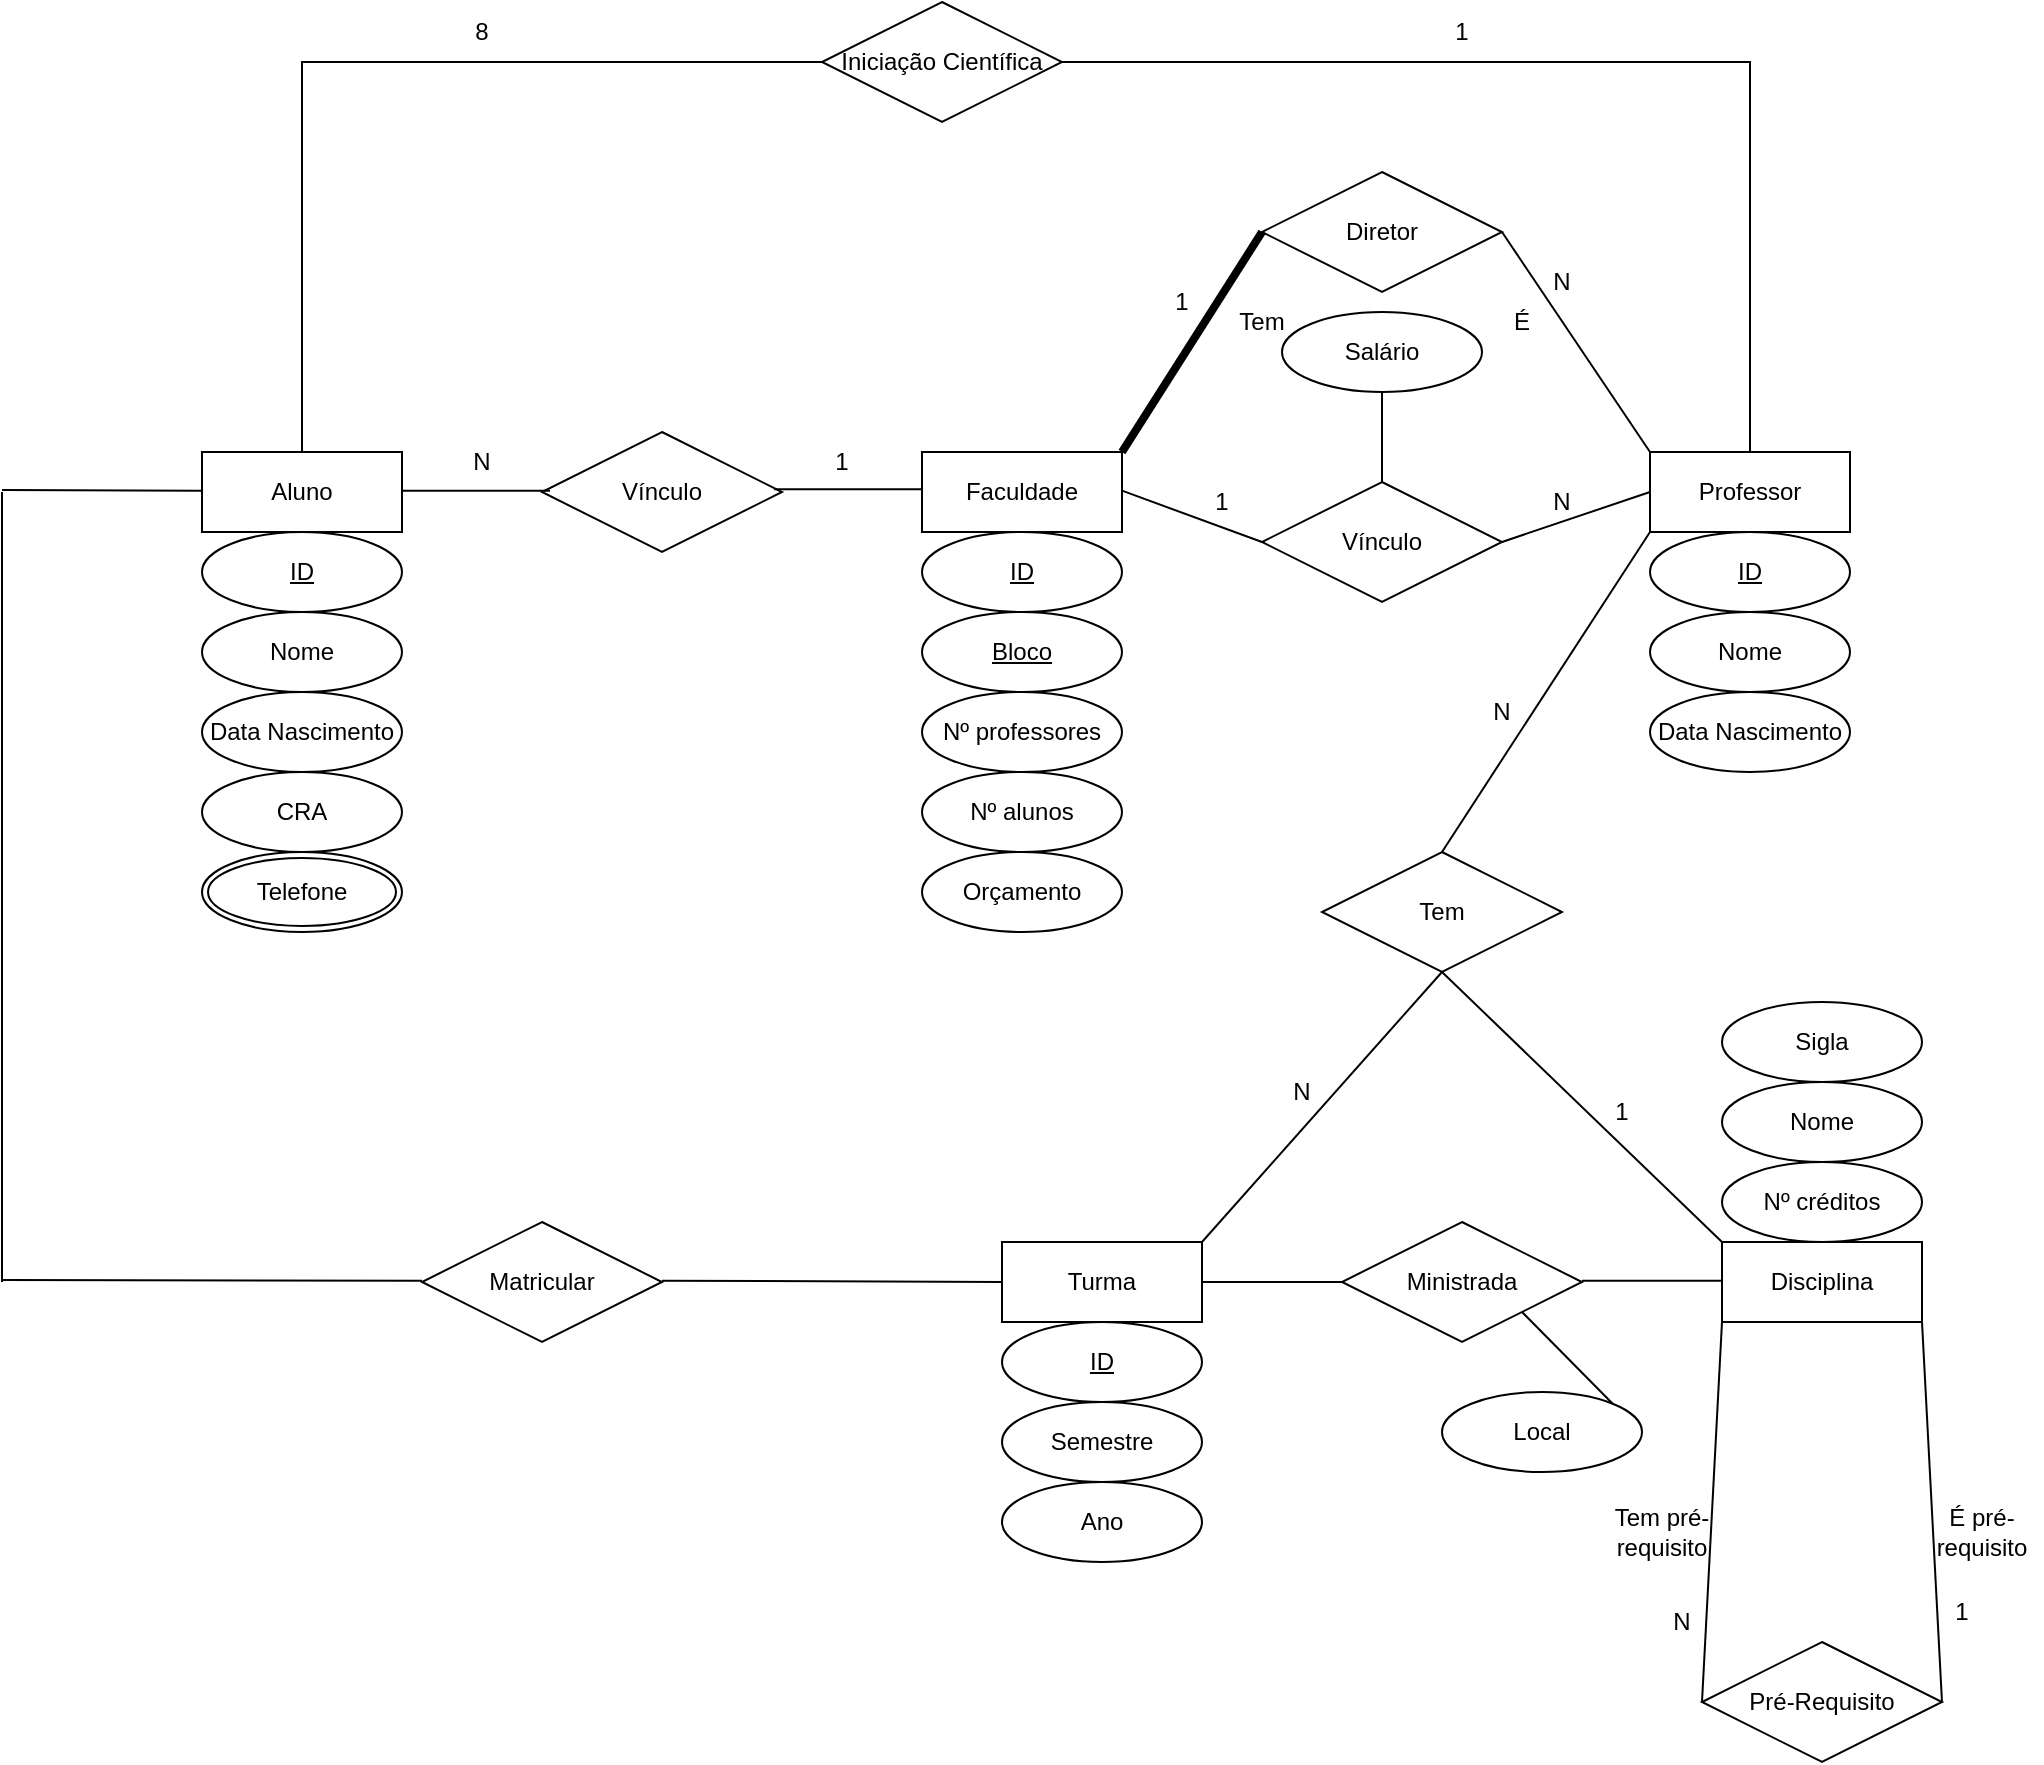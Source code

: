 <mxfile version="18.0.3" type="github">
  <diagram id="lJPxco9_FSO8eHjw9-y5" name="Page-1">
    <mxGraphModel dx="1808" dy="1901" grid="1" gridSize="10" guides="1" tooltips="1" connect="1" arrows="1" fold="1" page="1" pageScale="1" pageWidth="827" pageHeight="1169" math="0" shadow="0">
      <root>
        <mxCell id="0" />
        <mxCell id="1" parent="0" />
        <mxCell id="_Gxdi6DB40ClKm4aPdWx-1" value="Faculdade" style="whiteSpace=wrap;html=1;align=center;" vertex="1" parent="1">
          <mxGeometry x="550" y="175" width="100" height="40" as="geometry" />
        </mxCell>
        <mxCell id="_Gxdi6DB40ClKm4aPdWx-2" value="ID" style="ellipse;whiteSpace=wrap;html=1;align=center;fontStyle=4;" vertex="1" parent="1">
          <mxGeometry x="550" y="215" width="100" height="40" as="geometry" />
        </mxCell>
        <mxCell id="_Gxdi6DB40ClKm4aPdWx-3" value="Bloco" style="ellipse;whiteSpace=wrap;html=1;align=center;fontStyle=4;" vertex="1" parent="1">
          <mxGeometry x="550" y="255" width="100" height="40" as="geometry" />
        </mxCell>
        <mxCell id="_Gxdi6DB40ClKm4aPdWx-4" value="Nº professores" style="ellipse;whiteSpace=wrap;html=1;align=center;" vertex="1" parent="1">
          <mxGeometry x="550" y="295" width="100" height="40" as="geometry" />
        </mxCell>
        <mxCell id="_Gxdi6DB40ClKm4aPdWx-5" value="Nº alunos" style="ellipse;whiteSpace=wrap;html=1;align=center;" vertex="1" parent="1">
          <mxGeometry x="550" y="335" width="100" height="40" as="geometry" />
        </mxCell>
        <mxCell id="_Gxdi6DB40ClKm4aPdWx-6" value="Orçamento" style="ellipse;whiteSpace=wrap;html=1;align=center;" vertex="1" parent="1">
          <mxGeometry x="550" y="375" width="100" height="40" as="geometry" />
        </mxCell>
        <mxCell id="_Gxdi6DB40ClKm4aPdWx-7" value="Disciplina" style="whiteSpace=wrap;html=1;align=center;" vertex="1" parent="1">
          <mxGeometry x="950" y="570" width="100" height="40" as="geometry" />
        </mxCell>
        <mxCell id="_Gxdi6DB40ClKm4aPdWx-8" value="Sigla" style="ellipse;whiteSpace=wrap;html=1;align=center;" vertex="1" parent="1">
          <mxGeometry x="950" y="450" width="100" height="40" as="geometry" />
        </mxCell>
        <mxCell id="_Gxdi6DB40ClKm4aPdWx-9" value="Nome&lt;span style=&quot;color: rgba(0, 0, 0, 0); font-family: monospace; font-size: 0px; text-align: start;&quot;&gt;%3CmxGraphModel%3E%3Croot%3E%3CmxCell%20id%3D%220%22%2F%3E%3CmxCell%20id%3D%221%22%20parent%3D%220%22%2F%3E%3CmxCell%20id%3D%222%22%20value%3D%22Sigla%22%20style%3D%22ellipse%3BwhiteSpace%3Dwrap%3Bhtml%3D1%3Balign%3Dcenter%3B%22%20vertex%3D%221%22%20parent%3D%221%22%3E%3CmxGeometry%20x%3D%22320%22%20y%3D%2290%22%20width%3D%22100%22%20height%3D%2240%22%20as%3D%22geometry%22%2F%3E%3C%2FmxCell%3E%3C%2Froot%3E%3C%2FmxGraphModel%3E&lt;/span&gt;&lt;span style=&quot;color: rgba(0, 0, 0, 0); font-family: monospace; font-size: 0px; text-align: start;&quot;&gt;%3CmxGraphModel%3E%3Croot%3E%3CmxCell%20id%3D%220%22%2F%3E%3CmxCell%20id%3D%221%22%20parent%3D%220%22%2F%3E%3CmxCell%20id%3D%222%22%20value%3D%22Sigla%22%20style%3D%22ellipse%3BwhiteSpace%3Dwrap%3Bhtml%3D1%3Balign%3Dcenter%3B%22%20vertex%3D%221%22%20parent%3D%221%22%3E%3CmxGeometry%20x%3D%22320%22%20y%3D%2290%22%20width%3D%22100%22%20height%3D%2240%22%20as%3D%22geometry%22%2F%3E%3C%2FmxCell%3E%3C%2Froot%3E%3C%2FmxGraphModel%3E&lt;/span&gt;" style="ellipse;whiteSpace=wrap;html=1;align=center;" vertex="1" parent="1">
          <mxGeometry x="950" y="490" width="100" height="40" as="geometry" />
        </mxCell>
        <mxCell id="_Gxdi6DB40ClKm4aPdWx-10" value="Nº créditos" style="ellipse;whiteSpace=wrap;html=1;align=center;" vertex="1" parent="1">
          <mxGeometry x="950" y="530" width="100" height="40" as="geometry" />
        </mxCell>
        <mxCell id="_Gxdi6DB40ClKm4aPdWx-11" value="Pré-Requisito" style="shape=rhombus;perimeter=rhombusPerimeter;whiteSpace=wrap;html=1;align=center;" vertex="1" parent="1">
          <mxGeometry x="940" y="770" width="120" height="60" as="geometry" />
        </mxCell>
        <mxCell id="_Gxdi6DB40ClKm4aPdWx-12" value="" style="endArrow=none;html=1;rounded=0;exitX=0;exitY=1;exitDx=0;exitDy=0;entryX=0;entryY=0.5;entryDx=0;entryDy=0;" edge="1" parent="1" source="_Gxdi6DB40ClKm4aPdWx-7" target="_Gxdi6DB40ClKm4aPdWx-11">
          <mxGeometry relative="1" as="geometry">
            <mxPoint x="1000" y="720" as="sourcePoint" />
            <mxPoint x="1160" y="720" as="targetPoint" />
          </mxGeometry>
        </mxCell>
        <mxCell id="_Gxdi6DB40ClKm4aPdWx-13" value="" style="endArrow=none;html=1;rounded=0;exitX=1;exitY=1;exitDx=0;exitDy=0;entryX=1;entryY=0.5;entryDx=0;entryDy=0;" edge="1" parent="1" source="_Gxdi6DB40ClKm4aPdWx-7" target="_Gxdi6DB40ClKm4aPdWx-11">
          <mxGeometry relative="1" as="geometry">
            <mxPoint x="960" y="620" as="sourcePoint" />
            <mxPoint x="950" y="760" as="targetPoint" />
          </mxGeometry>
        </mxCell>
        <mxCell id="_Gxdi6DB40ClKm4aPdWx-14" value="Tem pré-requisito" style="text;html=1;strokeColor=none;fillColor=none;align=center;verticalAlign=middle;whiteSpace=wrap;rounded=0;" vertex="1" parent="1">
          <mxGeometry x="890" y="700" width="60" height="30" as="geometry" />
        </mxCell>
        <mxCell id="_Gxdi6DB40ClKm4aPdWx-15" value="N" style="text;html=1;strokeColor=none;fillColor=none;align=center;verticalAlign=middle;whiteSpace=wrap;rounded=0;" vertex="1" parent="1">
          <mxGeometry x="900" y="745" width="60" height="30" as="geometry" />
        </mxCell>
        <mxCell id="_Gxdi6DB40ClKm4aPdWx-16" value="É pré-requisito" style="text;html=1;strokeColor=none;fillColor=none;align=center;verticalAlign=middle;whiteSpace=wrap;rounded=0;" vertex="1" parent="1">
          <mxGeometry x="1050" y="700" width="60" height="30" as="geometry" />
        </mxCell>
        <mxCell id="_Gxdi6DB40ClKm4aPdWx-17" value="1" style="text;html=1;strokeColor=none;fillColor=none;align=center;verticalAlign=middle;whiteSpace=wrap;rounded=0;" vertex="1" parent="1">
          <mxGeometry x="1040" y="740" width="60" height="30" as="geometry" />
        </mxCell>
        <mxCell id="_Gxdi6DB40ClKm4aPdWx-18" value="Professor" style="whiteSpace=wrap;html=1;align=center;" vertex="1" parent="1">
          <mxGeometry x="914" y="175" width="100" height="40" as="geometry" />
        </mxCell>
        <mxCell id="_Gxdi6DB40ClKm4aPdWx-19" value="ID" style="ellipse;whiteSpace=wrap;html=1;align=center;fontStyle=4;" vertex="1" parent="1">
          <mxGeometry x="914" y="215" width="100" height="40" as="geometry" />
        </mxCell>
        <mxCell id="_Gxdi6DB40ClKm4aPdWx-20" value="Nome" style="ellipse;whiteSpace=wrap;html=1;align=center;" vertex="1" parent="1">
          <mxGeometry x="914" y="255" width="100" height="40" as="geometry" />
        </mxCell>
        <mxCell id="_Gxdi6DB40ClKm4aPdWx-21" value="Data Nascimento" style="ellipse;whiteSpace=wrap;html=1;align=center;" vertex="1" parent="1">
          <mxGeometry x="914" y="295" width="100" height="40" as="geometry" />
        </mxCell>
        <mxCell id="_Gxdi6DB40ClKm4aPdWx-22" value="Salário" style="ellipse;whiteSpace=wrap;html=1;align=center;" vertex="1" parent="1">
          <mxGeometry x="730" y="105" width="100" height="40" as="geometry" />
        </mxCell>
        <mxCell id="_Gxdi6DB40ClKm4aPdWx-97" style="edgeStyle=orthogonalEdgeStyle;rounded=0;orthogonalLoop=1;jettySize=auto;html=1;exitX=0.5;exitY=0;exitDx=0;exitDy=0;entryX=0;entryY=0.5;entryDx=0;entryDy=0;endArrow=none;endFill=0;strokeWidth=1;" edge="1" parent="1" source="_Gxdi6DB40ClKm4aPdWx-23" target="_Gxdi6DB40ClKm4aPdWx-96">
          <mxGeometry relative="1" as="geometry" />
        </mxCell>
        <mxCell id="_Gxdi6DB40ClKm4aPdWx-23" value="Aluno" style="whiteSpace=wrap;html=1;align=center;" vertex="1" parent="1">
          <mxGeometry x="190" y="175" width="100" height="40" as="geometry" />
        </mxCell>
        <mxCell id="_Gxdi6DB40ClKm4aPdWx-24" value="Nome" style="ellipse;whiteSpace=wrap;html=1;align=center;" vertex="1" parent="1">
          <mxGeometry x="190" y="255" width="100" height="40" as="geometry" />
        </mxCell>
        <mxCell id="_Gxdi6DB40ClKm4aPdWx-25" value="Data Nascimento" style="ellipse;whiteSpace=wrap;html=1;align=center;" vertex="1" parent="1">
          <mxGeometry x="190" y="295" width="100" height="40" as="geometry" />
        </mxCell>
        <mxCell id="_Gxdi6DB40ClKm4aPdWx-26" value="CRA" style="ellipse;whiteSpace=wrap;html=1;align=center;" vertex="1" parent="1">
          <mxGeometry x="190" y="335" width="100" height="40" as="geometry" />
        </mxCell>
        <mxCell id="_Gxdi6DB40ClKm4aPdWx-27" value="ID" style="ellipse;whiteSpace=wrap;html=1;align=center;fontStyle=4;" vertex="1" parent="1">
          <mxGeometry x="190" y="215" width="100" height="40" as="geometry" />
        </mxCell>
        <mxCell id="_Gxdi6DB40ClKm4aPdWx-28" value="Telefone" style="ellipse;shape=doubleEllipse;margin=3;whiteSpace=wrap;html=1;align=center;" vertex="1" parent="1">
          <mxGeometry x="190" y="375" width="100" height="40" as="geometry" />
        </mxCell>
        <mxCell id="_Gxdi6DB40ClKm4aPdWx-29" value="Diretor" style="shape=rhombus;perimeter=rhombusPerimeter;whiteSpace=wrap;html=1;align=center;" vertex="1" parent="1">
          <mxGeometry x="720" y="35" width="120" height="60" as="geometry" />
        </mxCell>
        <mxCell id="_Gxdi6DB40ClKm4aPdWx-30" value="" style="endArrow=none;html=1;rounded=0;exitX=0;exitY=0.5;exitDx=0;exitDy=0;entryX=1;entryY=0;entryDx=0;entryDy=0;strokeWidth=4;" edge="1" parent="1" source="_Gxdi6DB40ClKm4aPdWx-29" target="_Gxdi6DB40ClKm4aPdWx-1">
          <mxGeometry relative="1" as="geometry">
            <mxPoint x="830" y="255" as="sourcePoint" />
            <mxPoint x="820" y="395" as="targetPoint" />
          </mxGeometry>
        </mxCell>
        <mxCell id="_Gxdi6DB40ClKm4aPdWx-31" value="" style="endArrow=none;html=1;rounded=0;exitX=1;exitY=0.5;exitDx=0;exitDy=0;entryX=0;entryY=0;entryDx=0;entryDy=0;" edge="1" parent="1" source="_Gxdi6DB40ClKm4aPdWx-29" target="_Gxdi6DB40ClKm4aPdWx-18">
          <mxGeometry relative="1" as="geometry">
            <mxPoint x="830" y="115" as="sourcePoint" />
            <mxPoint x="780" y="175" as="targetPoint" />
          </mxGeometry>
        </mxCell>
        <mxCell id="_Gxdi6DB40ClKm4aPdWx-32" value="1" style="text;html=1;strokeColor=none;fillColor=none;align=center;verticalAlign=middle;whiteSpace=wrap;rounded=0;" vertex="1" parent="1">
          <mxGeometry x="650" y="85" width="60" height="30" as="geometry" />
        </mxCell>
        <mxCell id="_Gxdi6DB40ClKm4aPdWx-36" value="N" style="text;html=1;strokeColor=none;fillColor=none;align=center;verticalAlign=middle;whiteSpace=wrap;rounded=0;" vertex="1" parent="1">
          <mxGeometry x="840" y="75" width="60" height="30" as="geometry" />
        </mxCell>
        <mxCell id="_Gxdi6DB40ClKm4aPdWx-38" value="Vínculo" style="shape=rhombus;perimeter=rhombusPerimeter;whiteSpace=wrap;html=1;align=center;" vertex="1" parent="1">
          <mxGeometry x="720" y="190" width="120" height="60" as="geometry" />
        </mxCell>
        <mxCell id="_Gxdi6DB40ClKm4aPdWx-39" value="" style="endArrow=none;html=1;rounded=0;exitX=0;exitY=0.5;exitDx=0;exitDy=0;entryX=1;entryY=0.5;entryDx=0;entryDy=0;" edge="1" parent="1" source="_Gxdi6DB40ClKm4aPdWx-18" target="_Gxdi6DB40ClKm4aPdWx-38">
          <mxGeometry relative="1" as="geometry">
            <mxPoint x="850" y="75" as="sourcePoint" />
            <mxPoint x="924" y="185" as="targetPoint" />
          </mxGeometry>
        </mxCell>
        <mxCell id="_Gxdi6DB40ClKm4aPdWx-40" value="" style="endArrow=none;html=1;rounded=0;exitX=0;exitY=0.5;exitDx=0;exitDy=0;entryX=1;entryY=0.5;entryDx=0;entryDy=0;" edge="1" parent="1" source="_Gxdi6DB40ClKm4aPdWx-38">
          <mxGeometry relative="1" as="geometry">
            <mxPoint x="724" y="194.33" as="sourcePoint" />
            <mxPoint x="650" y="194.33" as="targetPoint" />
          </mxGeometry>
        </mxCell>
        <mxCell id="_Gxdi6DB40ClKm4aPdWx-44" value="1" style="text;html=1;strokeColor=none;fillColor=none;align=center;verticalAlign=middle;whiteSpace=wrap;rounded=0;" vertex="1" parent="1">
          <mxGeometry x="670" y="185" width="60" height="30" as="geometry" />
        </mxCell>
        <mxCell id="_Gxdi6DB40ClKm4aPdWx-45" value="N" style="text;html=1;strokeColor=none;fillColor=none;align=center;verticalAlign=middle;whiteSpace=wrap;rounded=0;" vertex="1" parent="1">
          <mxGeometry x="840" y="185" width="60" height="30" as="geometry" />
        </mxCell>
        <mxCell id="_Gxdi6DB40ClKm4aPdWx-46" value="É" style="text;html=1;strokeColor=none;fillColor=none;align=center;verticalAlign=middle;whiteSpace=wrap;rounded=0;" vertex="1" parent="1">
          <mxGeometry x="820" y="95" width="60" height="30" as="geometry" />
        </mxCell>
        <mxCell id="_Gxdi6DB40ClKm4aPdWx-47" value="Tem" style="text;html=1;strokeColor=none;fillColor=none;align=center;verticalAlign=middle;whiteSpace=wrap;rounded=0;" vertex="1" parent="1">
          <mxGeometry x="690" y="95" width="60" height="30" as="geometry" />
        </mxCell>
        <mxCell id="_Gxdi6DB40ClKm4aPdWx-49" value="" style="endArrow=none;html=1;rounded=0;strokeWidth=1;exitX=0.5;exitY=0;exitDx=0;exitDy=0;entryX=0.5;entryY=1;entryDx=0;entryDy=0;" edge="1" parent="1" source="_Gxdi6DB40ClKm4aPdWx-38" target="_Gxdi6DB40ClKm4aPdWx-22">
          <mxGeometry relative="1" as="geometry">
            <mxPoint x="780" y="160" as="sourcePoint" />
            <mxPoint x="780" y="150" as="targetPoint" />
          </mxGeometry>
        </mxCell>
        <mxCell id="_Gxdi6DB40ClKm4aPdWx-54" value="Vínculo" style="shape=rhombus;perimeter=rhombusPerimeter;whiteSpace=wrap;html=1;align=center;" vertex="1" parent="1">
          <mxGeometry x="360" y="165" width="120" height="60" as="geometry" />
        </mxCell>
        <mxCell id="_Gxdi6DB40ClKm4aPdWx-55" value="" style="endArrow=none;html=1;rounded=0;exitX=0;exitY=0.5;exitDx=0;exitDy=0;entryX=1;entryY=0.5;entryDx=0;entryDy=0;" edge="1" parent="1">
          <mxGeometry relative="1" as="geometry">
            <mxPoint x="364" y="194.33" as="sourcePoint" />
            <mxPoint x="290" y="194.33" as="targetPoint" />
          </mxGeometry>
        </mxCell>
        <mxCell id="_Gxdi6DB40ClKm4aPdWx-56" value="N" style="text;html=1;strokeColor=none;fillColor=none;align=center;verticalAlign=middle;whiteSpace=wrap;rounded=0;" vertex="1" parent="1">
          <mxGeometry x="300" y="165" width="60" height="30" as="geometry" />
        </mxCell>
        <mxCell id="_Gxdi6DB40ClKm4aPdWx-57" value="1" style="text;html=1;strokeColor=none;fillColor=none;align=center;verticalAlign=middle;whiteSpace=wrap;rounded=0;" vertex="1" parent="1">
          <mxGeometry x="480" y="165" width="60" height="30" as="geometry" />
        </mxCell>
        <mxCell id="_Gxdi6DB40ClKm4aPdWx-58" value="" style="endArrow=none;html=1;rounded=0;exitX=0;exitY=0.5;exitDx=0;exitDy=0;entryX=1;entryY=0.5;entryDx=0;entryDy=0;" edge="1" parent="1">
          <mxGeometry relative="1" as="geometry">
            <mxPoint x="550" y="193.67" as="sourcePoint" />
            <mxPoint x="476" y="193.67" as="targetPoint" />
          </mxGeometry>
        </mxCell>
        <mxCell id="_Gxdi6DB40ClKm4aPdWx-60" value="Turma" style="whiteSpace=wrap;html=1;align=center;" vertex="1" parent="1">
          <mxGeometry x="590" y="570" width="100" height="40" as="geometry" />
        </mxCell>
        <mxCell id="_Gxdi6DB40ClKm4aPdWx-61" value="ID" style="ellipse;whiteSpace=wrap;html=1;align=center;fontStyle=4;" vertex="1" parent="1">
          <mxGeometry x="590" y="610" width="100" height="40" as="geometry" />
        </mxCell>
        <mxCell id="_Gxdi6DB40ClKm4aPdWx-62" value="Semestre" style="ellipse;whiteSpace=wrap;html=1;align=center;" vertex="1" parent="1">
          <mxGeometry x="590" y="650" width="100" height="40" as="geometry" />
        </mxCell>
        <mxCell id="_Gxdi6DB40ClKm4aPdWx-63" value="Ano" style="ellipse;whiteSpace=wrap;html=1;align=center;" vertex="1" parent="1">
          <mxGeometry x="590" y="690" width="100" height="40" as="geometry" />
        </mxCell>
        <mxCell id="_Gxdi6DB40ClKm4aPdWx-64" value="Ministrada" style="shape=rhombus;perimeter=rhombusPerimeter;whiteSpace=wrap;html=1;align=center;" vertex="1" parent="1">
          <mxGeometry x="760" y="560" width="120" height="60" as="geometry" />
        </mxCell>
        <mxCell id="_Gxdi6DB40ClKm4aPdWx-70" value="Local" style="ellipse;whiteSpace=wrap;html=1;align=center;" vertex="1" parent="1">
          <mxGeometry x="810" y="645" width="100" height="40" as="geometry" />
        </mxCell>
        <mxCell id="_Gxdi6DB40ClKm4aPdWx-71" value="" style="endArrow=none;html=1;rounded=0;strokeWidth=1;exitX=1;exitY=1;exitDx=0;exitDy=0;entryX=1;entryY=0;entryDx=0;entryDy=0;" edge="1" parent="1" source="_Gxdi6DB40ClKm4aPdWx-64" target="_Gxdi6DB40ClKm4aPdWx-70">
          <mxGeometry relative="1" as="geometry">
            <mxPoint x="990" y="460" as="sourcePoint" />
            <mxPoint x="1150" y="460" as="targetPoint" />
          </mxGeometry>
        </mxCell>
        <mxCell id="_Gxdi6DB40ClKm4aPdWx-72" value="Tem" style="shape=rhombus;perimeter=rhombusPerimeter;whiteSpace=wrap;html=1;align=center;" vertex="1" parent="1">
          <mxGeometry x="750" y="375" width="120" height="60" as="geometry" />
        </mxCell>
        <mxCell id="_Gxdi6DB40ClKm4aPdWx-73" value="" style="endArrow=none;html=1;rounded=0;strokeWidth=1;exitX=0;exitY=1;exitDx=0;exitDy=0;entryX=0.5;entryY=0;entryDx=0;entryDy=0;" edge="1" parent="1" source="_Gxdi6DB40ClKm4aPdWx-18" target="_Gxdi6DB40ClKm4aPdWx-72">
          <mxGeometry relative="1" as="geometry">
            <mxPoint x="990" y="460" as="sourcePoint" />
            <mxPoint x="1150" y="460" as="targetPoint" />
          </mxGeometry>
        </mxCell>
        <mxCell id="_Gxdi6DB40ClKm4aPdWx-74" value="" style="endArrow=none;html=1;rounded=0;strokeWidth=1;exitX=0.5;exitY=1;exitDx=0;exitDy=0;entryX=1;entryY=0;entryDx=0;entryDy=0;" edge="1" parent="1" source="_Gxdi6DB40ClKm4aPdWx-72" target="_Gxdi6DB40ClKm4aPdWx-60">
          <mxGeometry relative="1" as="geometry">
            <mxPoint x="990" y="460" as="sourcePoint" />
            <mxPoint x="940" y="560" as="targetPoint" />
          </mxGeometry>
        </mxCell>
        <mxCell id="_Gxdi6DB40ClKm4aPdWx-76" value="N" style="text;html=1;strokeColor=none;fillColor=none;align=center;verticalAlign=middle;whiteSpace=wrap;rounded=0;" vertex="1" parent="1">
          <mxGeometry x="810" y="290" width="60" height="30" as="geometry" />
        </mxCell>
        <mxCell id="_Gxdi6DB40ClKm4aPdWx-79" value="N" style="text;html=1;strokeColor=none;fillColor=none;align=center;verticalAlign=middle;whiteSpace=wrap;rounded=0;" vertex="1" parent="1">
          <mxGeometry x="710" y="480" width="60" height="30" as="geometry" />
        </mxCell>
        <mxCell id="_Gxdi6DB40ClKm4aPdWx-80" value="1" style="text;html=1;strokeColor=none;fillColor=none;align=center;verticalAlign=middle;whiteSpace=wrap;rounded=0;" vertex="1" parent="1">
          <mxGeometry x="870" y="490" width="60" height="30" as="geometry" />
        </mxCell>
        <mxCell id="_Gxdi6DB40ClKm4aPdWx-81" value="Matricular" style="shape=rhombus;perimeter=rhombusPerimeter;whiteSpace=wrap;html=1;align=center;" vertex="1" parent="1">
          <mxGeometry x="300" y="560" width="120" height="60" as="geometry" />
        </mxCell>
        <mxCell id="_Gxdi6DB40ClKm4aPdWx-83" value="" style="endArrow=none;html=1;rounded=0;strokeWidth=1;" edge="1" parent="1">
          <mxGeometry relative="1" as="geometry">
            <mxPoint x="90" y="195" as="sourcePoint" />
            <mxPoint x="90" y="590" as="targetPoint" />
          </mxGeometry>
        </mxCell>
        <mxCell id="_Gxdi6DB40ClKm4aPdWx-87" value="" style="endArrow=none;html=1;rounded=0;strokeWidth=1;exitX=1;exitY=0.5;exitDx=0;exitDy=0;" edge="1" parent="1" source="_Gxdi6DB40ClKm4aPdWx-60" target="_Gxdi6DB40ClKm4aPdWx-64">
          <mxGeometry relative="1" as="geometry">
            <mxPoint x="700" y="730" as="sourcePoint" />
            <mxPoint x="860" y="730" as="targetPoint" />
          </mxGeometry>
        </mxCell>
        <mxCell id="_Gxdi6DB40ClKm4aPdWx-88" value="" style="endArrow=none;html=1;rounded=0;strokeWidth=1;exitX=1;exitY=0.5;exitDx=0;exitDy=0;" edge="1" parent="1">
          <mxGeometry relative="1" as="geometry">
            <mxPoint x="880" y="589.33" as="sourcePoint" />
            <mxPoint x="950" y="589.33" as="targetPoint" />
          </mxGeometry>
        </mxCell>
        <mxCell id="_Gxdi6DB40ClKm4aPdWx-89" value="" style="endArrow=none;html=1;rounded=0;strokeWidth=1;exitX=0.5;exitY=1;exitDx=0;exitDy=0;entryX=0;entryY=0;entryDx=0;entryDy=0;" edge="1" parent="1" source="_Gxdi6DB40ClKm4aPdWx-72" target="_Gxdi6DB40ClKm4aPdWx-7">
          <mxGeometry relative="1" as="geometry">
            <mxPoint x="700" y="730" as="sourcePoint" />
            <mxPoint x="860" y="730" as="targetPoint" />
          </mxGeometry>
        </mxCell>
        <mxCell id="_Gxdi6DB40ClKm4aPdWx-90" value="" style="endArrow=none;html=1;rounded=0;strokeWidth=1;" edge="1" parent="1">
          <mxGeometry relative="1" as="geometry">
            <mxPoint x="90" y="589" as="sourcePoint" />
            <mxPoint x="300" y="589.33" as="targetPoint" />
          </mxGeometry>
        </mxCell>
        <mxCell id="_Gxdi6DB40ClKm4aPdWx-91" value="" style="endArrow=none;html=1;rounded=0;strokeWidth=1;entryX=0;entryY=0.5;entryDx=0;entryDy=0;" edge="1" parent="1" target="_Gxdi6DB40ClKm4aPdWx-60">
          <mxGeometry relative="1" as="geometry">
            <mxPoint x="420" y="589.33" as="sourcePoint" />
            <mxPoint x="580" y="589.33" as="targetPoint" />
          </mxGeometry>
        </mxCell>
        <mxCell id="_Gxdi6DB40ClKm4aPdWx-92" value="" style="endArrow=none;html=1;rounded=0;strokeWidth=1;" edge="1" parent="1">
          <mxGeometry relative="1" as="geometry">
            <mxPoint x="90" y="194" as="sourcePoint" />
            <mxPoint x="190" y="194.33" as="targetPoint" />
          </mxGeometry>
        </mxCell>
        <mxCell id="_Gxdi6DB40ClKm4aPdWx-98" style="edgeStyle=orthogonalEdgeStyle;rounded=0;orthogonalLoop=1;jettySize=auto;html=1;exitX=1;exitY=0.5;exitDx=0;exitDy=0;entryX=0.5;entryY=0;entryDx=0;entryDy=0;endArrow=none;endFill=0;strokeWidth=1;" edge="1" parent="1" source="_Gxdi6DB40ClKm4aPdWx-96" target="_Gxdi6DB40ClKm4aPdWx-18">
          <mxGeometry relative="1" as="geometry" />
        </mxCell>
        <mxCell id="_Gxdi6DB40ClKm4aPdWx-96" value="Iniciação Científica" style="shape=rhombus;perimeter=rhombusPerimeter;whiteSpace=wrap;html=1;align=center;" vertex="1" parent="1">
          <mxGeometry x="500" y="-50" width="120" height="60" as="geometry" />
        </mxCell>
        <mxCell id="_Gxdi6DB40ClKm4aPdWx-99" value="1" style="text;html=1;strokeColor=none;fillColor=none;align=center;verticalAlign=middle;whiteSpace=wrap;rounded=0;" vertex="1" parent="1">
          <mxGeometry x="790" y="-50" width="60" height="30" as="geometry" />
        </mxCell>
        <mxCell id="_Gxdi6DB40ClKm4aPdWx-100" value="8" style="text;html=1;strokeColor=none;fillColor=none;align=center;verticalAlign=middle;whiteSpace=wrap;rounded=0;" vertex="1" parent="1">
          <mxGeometry x="300" y="-50" width="60" height="30" as="geometry" />
        </mxCell>
      </root>
    </mxGraphModel>
  </diagram>
</mxfile>
